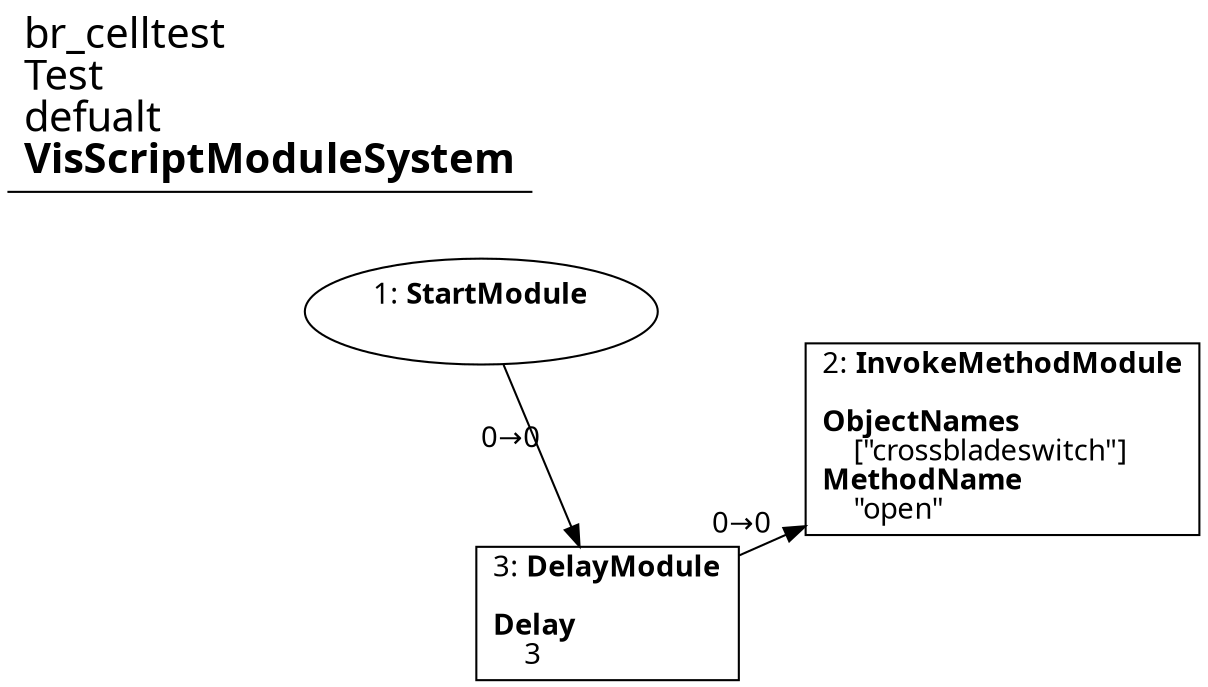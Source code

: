 digraph {
    layout = fdp;
    overlap = prism;
    sep = "+16";
    splines = spline;

    node [ shape = box ];

    graph [ fontname = "Segoe UI" ];
    node [ fontname = "Segoe UI" ];
    edge [ fontname = "Segoe UI" ];

    1 [ label = <1: <b>StartModule</b><br/><br/>> ];
    1 [ shape = oval ]
    1 [ pos = "0.149,-0.20400001!" ];
    1 -> 3 [ label = "0→0" ];

    2 [ label = <2: <b>InvokeMethodModule</b><br/><br/><b>ObjectNames</b><br align="left"/>    [&quot;crossbladeswitch&quot;]<br align="left"/><b>MethodName</b><br align="left"/>    &quot;open&quot;<br align="left"/>> ];
    2 [ pos = "0.43500003,-0.31100002!" ];

    3 [ label = <3: <b>DelayModule</b><br/><br/><b>Delay</b><br align="left"/>    3<br align="left"/>> ];
    3 [ pos = "0.256,-0.39000002!" ];
    3 -> 2 [ label = "0→0" ];

    title [ pos = "0.148,-0.20300001!" ];
    title [ shape = underline ];
    title [ label = <<font point-size="20">br_celltest<br align="left"/>Test<br align="left"/>defualt<br align="left"/><b>VisScriptModuleSystem</b><br align="left"/></font>> ];
}
